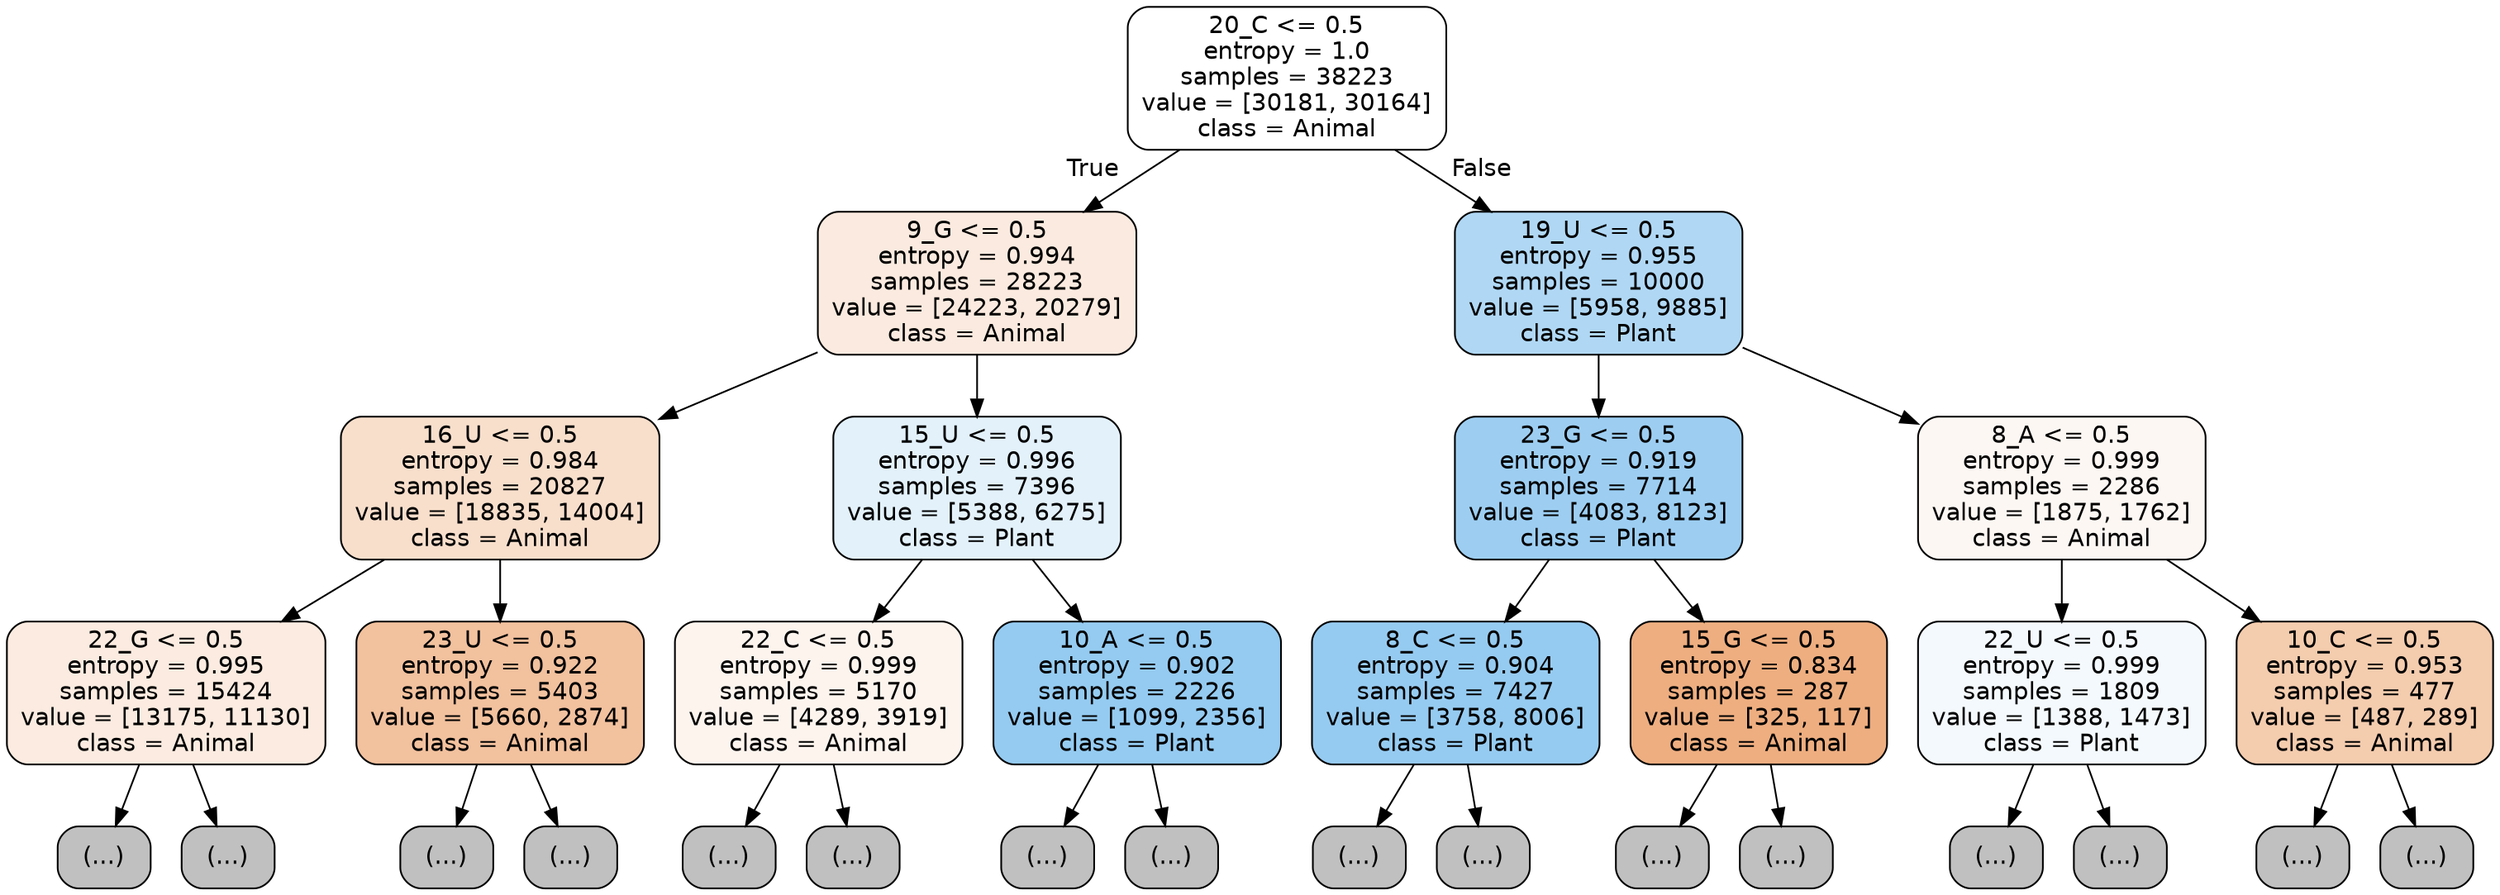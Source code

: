 digraph Tree {
node [shape=box, style="filled, rounded", color="black", fontname="helvetica"] ;
edge [fontname="helvetica"] ;
0 [label="20_C <= 0.5\nentropy = 1.0\nsamples = 38223\nvalue = [30181, 30164]\nclass = Animal", fillcolor="#ffffff"] ;
1 [label="9_G <= 0.5\nentropy = 0.994\nsamples = 28223\nvalue = [24223, 20279]\nclass = Animal", fillcolor="#fbeadf"] ;
0 -> 1 [labeldistance=2.5, labelangle=45, headlabel="True"] ;
2 [label="16_U <= 0.5\nentropy = 0.984\nsamples = 20827\nvalue = [18835, 14004]\nclass = Animal", fillcolor="#f8dfcc"] ;
1 -> 2 ;
3 [label="22_G <= 0.5\nentropy = 0.995\nsamples = 15424\nvalue = [13175, 11130]\nclass = Animal", fillcolor="#fbebe0"] ;
2 -> 3 ;
4 [label="(...)", fillcolor="#C0C0C0"] ;
3 -> 4 ;
6229 [label="(...)", fillcolor="#C0C0C0"] ;
3 -> 6229 ;
7022 [label="23_U <= 0.5\nentropy = 0.922\nsamples = 5403\nvalue = [5660, 2874]\nclass = Animal", fillcolor="#f2c19e"] ;
2 -> 7022 ;
7023 [label="(...)", fillcolor="#C0C0C0"] ;
7022 -> 7023 ;
9480 [label="(...)", fillcolor="#C0C0C0"] ;
7022 -> 9480 ;
9617 [label="15_U <= 0.5\nentropy = 0.996\nsamples = 7396\nvalue = [5388, 6275]\nclass = Plant", fillcolor="#e3f1fb"] ;
1 -> 9617 ;
9618 [label="22_C <= 0.5\nentropy = 0.999\nsamples = 5170\nvalue = [4289, 3919]\nclass = Animal", fillcolor="#fdf4ee"] ;
9617 -> 9618 ;
9619 [label="(...)", fillcolor="#C0C0C0"] ;
9618 -> 9619 ;
11970 [label="(...)", fillcolor="#C0C0C0"] ;
9618 -> 11970 ;
12291 [label="10_A <= 0.5\nentropy = 0.902\nsamples = 2226\nvalue = [1099, 2356]\nclass = Plant", fillcolor="#95cbf1"] ;
9617 -> 12291 ;
12292 [label="(...)", fillcolor="#C0C0C0"] ;
12291 -> 12292 ;
12889 [label="(...)", fillcolor="#C0C0C0"] ;
12291 -> 12889 ;
13142 [label="19_U <= 0.5\nentropy = 0.955\nsamples = 10000\nvalue = [5958, 9885]\nclass = Plant", fillcolor="#b0d8f5"] ;
0 -> 13142 [labeldistance=2.5, labelangle=-45, headlabel="False"] ;
13143 [label="23_G <= 0.5\nentropy = 0.919\nsamples = 7714\nvalue = [4083, 8123]\nclass = Plant", fillcolor="#9dcef2"] ;
13142 -> 13143 ;
13144 [label="8_C <= 0.5\nentropy = 0.904\nsamples = 7427\nvalue = [3758, 8006]\nclass = Plant", fillcolor="#96cbf1"] ;
13143 -> 13144 ;
13145 [label="(...)", fillcolor="#C0C0C0"] ;
13144 -> 13145 ;
15188 [label="(...)", fillcolor="#C0C0C0"] ;
13144 -> 15188 ;
15803 [label="15_G <= 0.5\nentropy = 0.834\nsamples = 287\nvalue = [325, 117]\nclass = Animal", fillcolor="#eeae80"] ;
13143 -> 15803 ;
15804 [label="(...)", fillcolor="#C0C0C0"] ;
15803 -> 15804 ;
15893 [label="(...)", fillcolor="#C0C0C0"] ;
15803 -> 15893 ;
15914 [label="8_A <= 0.5\nentropy = 0.999\nsamples = 2286\nvalue = [1875, 1762]\nclass = Animal", fillcolor="#fdf7f3"] ;
13142 -> 15914 ;
15915 [label="22_U <= 0.5\nentropy = 0.999\nsamples = 1809\nvalue = [1388, 1473]\nclass = Plant", fillcolor="#f4f9fd"] ;
15914 -> 15915 ;
15916 [label="(...)", fillcolor="#C0C0C0"] ;
15915 -> 15916 ;
16691 [label="(...)", fillcolor="#C0C0C0"] ;
15915 -> 16691 ;
16784 [label="10_C <= 0.5\nentropy = 0.953\nsamples = 477\nvalue = [487, 289]\nclass = Animal", fillcolor="#f4ccae"] ;
15914 -> 16784 ;
16785 [label="(...)", fillcolor="#C0C0C0"] ;
16784 -> 16785 ;
16976 [label="(...)", fillcolor="#C0C0C0"] ;
16784 -> 16976 ;
}